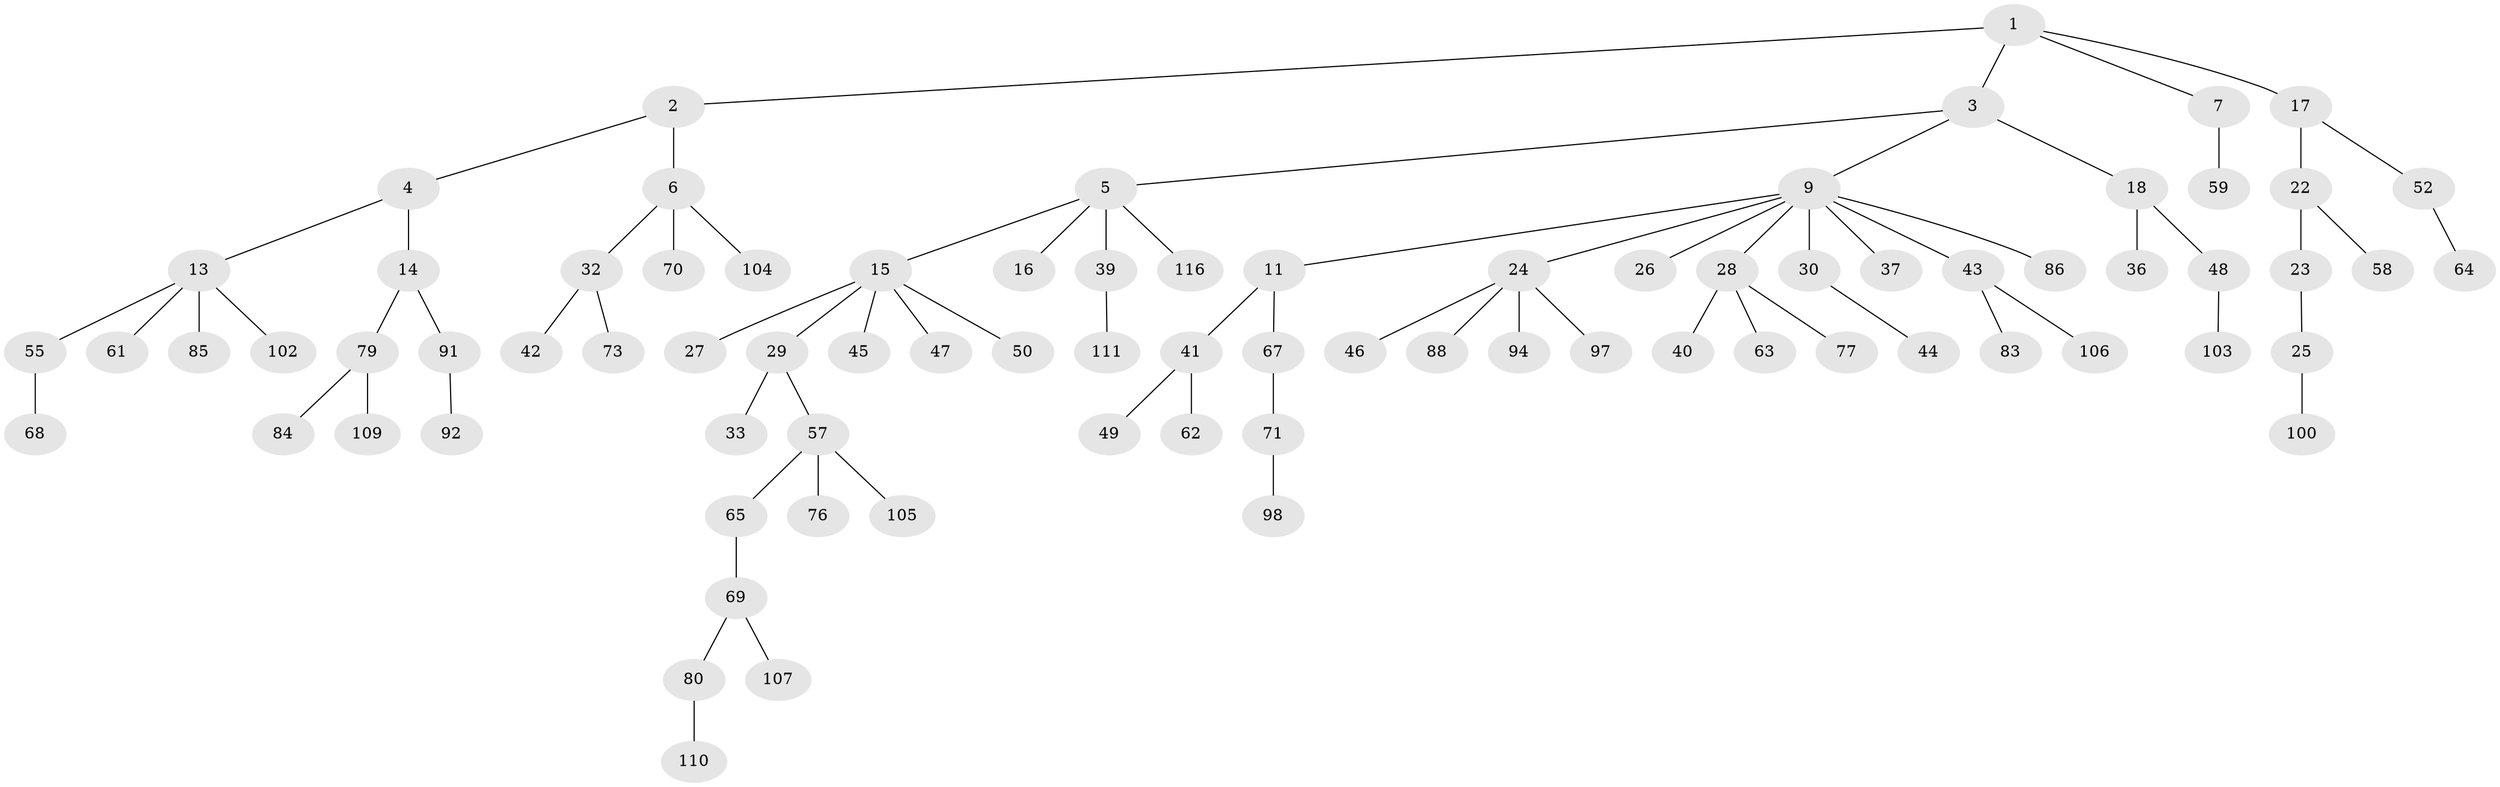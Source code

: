 // Generated by graph-tools (version 1.1) at 2025/24/03/03/25 07:24:08]
// undirected, 81 vertices, 80 edges
graph export_dot {
graph [start="1"]
  node [color=gray90,style=filled];
  1 [super="+38"];
  2 [super="+81"];
  3;
  4;
  5 [super="+10"];
  6 [super="+19"];
  7 [super="+8"];
  9 [super="+12"];
  11 [super="+78"];
  13 [super="+35"];
  14 [super="+20"];
  15 [super="+21"];
  16;
  17 [super="+66"];
  18 [super="+31"];
  22;
  23 [super="+53"];
  24 [super="+90"];
  25 [super="+54"];
  26 [super="+115"];
  27;
  28 [super="+34"];
  29;
  30;
  32;
  33;
  36;
  37 [super="+56"];
  39;
  40 [super="+93"];
  41 [super="+99"];
  42 [super="+114"];
  43;
  44;
  45;
  46 [super="+51"];
  47;
  48 [super="+60"];
  49;
  50;
  52;
  55;
  57 [super="+72"];
  58;
  59;
  61 [super="+95"];
  62;
  63 [super="+101"];
  64 [super="+108"];
  65 [super="+117"];
  67 [super="+75"];
  68;
  69 [super="+74"];
  70;
  71 [super="+96"];
  73;
  76;
  77 [super="+113"];
  79 [super="+82"];
  80 [super="+87"];
  83 [super="+112"];
  84 [super="+89"];
  85;
  86;
  88;
  91;
  92;
  94;
  97;
  98;
  100;
  102;
  103;
  104;
  105;
  106;
  107;
  109;
  110;
  111;
  116;
  1 -- 2;
  1 -- 3;
  1 -- 7;
  1 -- 17;
  2 -- 4;
  2 -- 6;
  3 -- 5;
  3 -- 9;
  3 -- 18;
  4 -- 13;
  4 -- 14;
  5 -- 15;
  5 -- 16;
  5 -- 39;
  5 -- 116;
  6 -- 32;
  6 -- 104;
  6 -- 70;
  7 -- 59;
  9 -- 11;
  9 -- 26;
  9 -- 86;
  9 -- 37;
  9 -- 24;
  9 -- 43;
  9 -- 28;
  9 -- 30;
  11 -- 41;
  11 -- 67;
  13 -- 102;
  13 -- 61;
  13 -- 85;
  13 -- 55;
  14 -- 91;
  14 -- 79;
  15 -- 29;
  15 -- 45;
  15 -- 50;
  15 -- 27;
  15 -- 47;
  17 -- 22;
  17 -- 52;
  18 -- 36;
  18 -- 48;
  22 -- 23;
  22 -- 58;
  23 -- 25;
  24 -- 46;
  24 -- 88;
  24 -- 97;
  24 -- 94;
  25 -- 100;
  28 -- 40;
  28 -- 77;
  28 -- 63;
  29 -- 33;
  29 -- 57;
  30 -- 44;
  32 -- 42;
  32 -- 73;
  39 -- 111;
  41 -- 49;
  41 -- 62;
  43 -- 83;
  43 -- 106;
  48 -- 103;
  52 -- 64;
  55 -- 68;
  57 -- 65;
  57 -- 76;
  57 -- 105;
  65 -- 69;
  67 -- 71;
  69 -- 80;
  69 -- 107;
  71 -- 98;
  79 -- 84;
  79 -- 109;
  80 -- 110;
  91 -- 92;
}
